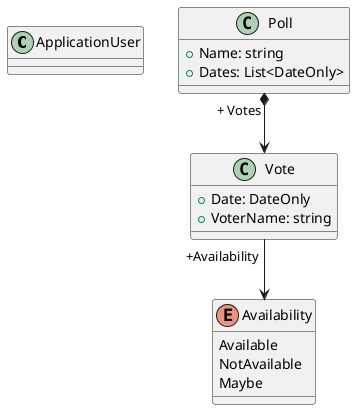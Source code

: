 @startuml
class ApplicationUser {

}

class Poll {
   + Name: string
   + Dates: List<DateOnly>
}

class Vote {
    + Date: DateOnly
    + VoterName: string
}

enum Availability {
 Available
 NotAvailable
 Maybe
}

Poll "+ Votes" *--> Vote
Vote "+Availability" --> Availability
@enduml
